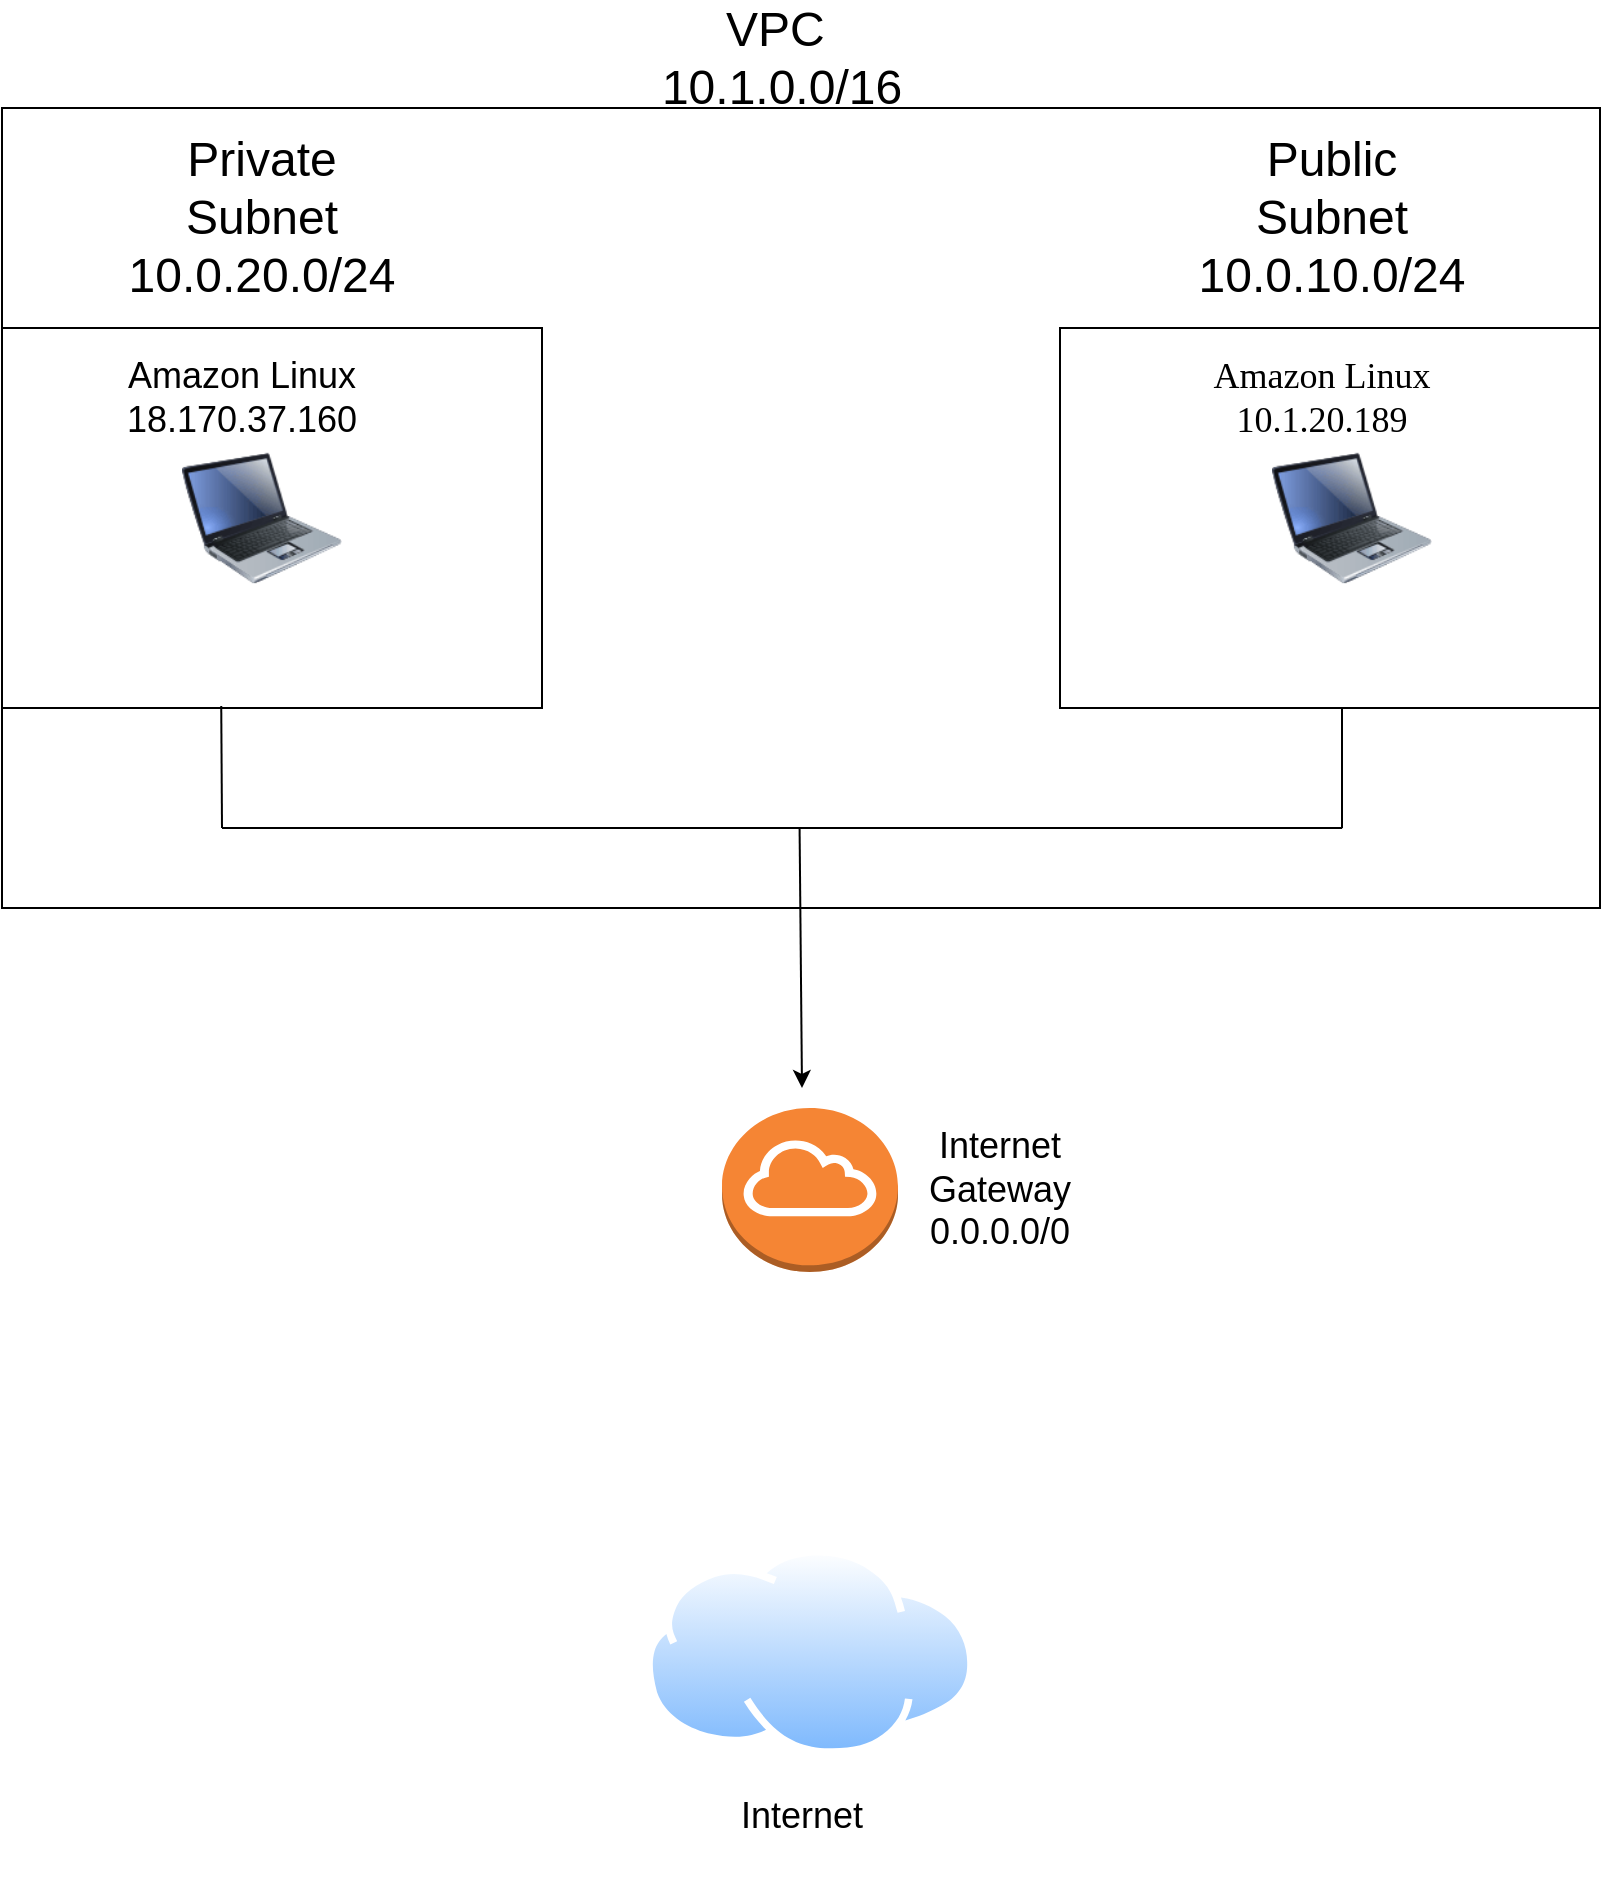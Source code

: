 <mxfile version="24.2.2" type="device">
  <diagram name="Página-1" id="uX4gqMh4QSxkNcRyJzqC">
    <mxGraphModel dx="2391" dy="2338" grid="1" gridSize="10" guides="1" tooltips="1" connect="1" arrows="1" fold="1" page="1" pageScale="1" pageWidth="827" pageHeight="1169" math="0" shadow="0">
      <root>
        <mxCell id="0" />
        <mxCell id="1" parent="0" />
        <mxCell id="2nZgwyUqxwWLBiaRlmAk-6" value="" style="rounded=0;whiteSpace=wrap;html=1;" vertex="1" parent="1">
          <mxGeometry x="10" y="-90" width="799" height="400" as="geometry" />
        </mxCell>
        <mxCell id="2nZgwyUqxwWLBiaRlmAk-7" value="&lt;span style=&quot;font-size: 24px;&quot;&gt;VPC&amp;nbsp;&lt;/span&gt;&lt;div&gt;&lt;span style=&quot;font-size: 24px;&quot;&gt;10.1.0.0/16&lt;/span&gt;&lt;/div&gt;" style="text;strokeColor=none;align=center;fillColor=none;html=1;verticalAlign=middle;whiteSpace=wrap;rounded=0;" vertex="1" parent="1">
          <mxGeometry x="370" y="-130" width="60" height="30" as="geometry" />
        </mxCell>
        <mxCell id="2nZgwyUqxwWLBiaRlmAk-9" value="" style="rounded=0;whiteSpace=wrap;html=1;" vertex="1" parent="1">
          <mxGeometry x="10" y="20" width="270" height="190" as="geometry" />
        </mxCell>
        <mxCell id="2nZgwyUqxwWLBiaRlmAk-11" value="" style="rounded=0;whiteSpace=wrap;html=1;" vertex="1" parent="1">
          <mxGeometry x="539" y="20" width="270" height="190" as="geometry" />
        </mxCell>
        <mxCell id="2nZgwyUqxwWLBiaRlmAk-12" value="&lt;font style=&quot;font-size: 24px;&quot;&gt;Public Subnet&lt;/font&gt;&lt;div&gt;&lt;font style=&quot;font-size: 24px;&quot;&gt;10.0.10.0/24&lt;/font&gt;&lt;/div&gt;" style="text;strokeColor=none;align=center;fillColor=none;html=1;verticalAlign=middle;whiteSpace=wrap;rounded=0;" vertex="1" parent="1">
          <mxGeometry x="645" y="-50" width="60" height="30" as="geometry" />
        </mxCell>
        <mxCell id="2nZgwyUqxwWLBiaRlmAk-13" value="&lt;font style=&quot;font-size: 24px;&quot;&gt;Private Subnet&lt;/font&gt;&lt;div&gt;&lt;font style=&quot;font-size: 24px;&quot;&gt;10.0.20.0/24&lt;/font&gt;&lt;/div&gt;" style="text;strokeColor=none;align=center;fillColor=none;html=1;verticalAlign=middle;whiteSpace=wrap;rounded=0;" vertex="1" parent="1">
          <mxGeometry x="110" y="-50" width="60" height="30" as="geometry" />
        </mxCell>
        <mxCell id="2nZgwyUqxwWLBiaRlmAk-14" value="" style="image;html=1;image=img/lib/clip_art/computers/Laptop_128x128.png" vertex="1" parent="1">
          <mxGeometry x="100" y="75" width="80" height="80" as="geometry" />
        </mxCell>
        <mxCell id="2nZgwyUqxwWLBiaRlmAk-15" value="" style="image;html=1;image=img/lib/clip_art/computers/Laptop_128x128.png" vertex="1" parent="1">
          <mxGeometry x="627" y="70" width="96" height="80" as="geometry" />
        </mxCell>
        <mxCell id="2nZgwyUqxwWLBiaRlmAk-16" value="&lt;font style=&quot;font-size: 18px;&quot;&gt;Amazon Linux&lt;/font&gt;" style="text;strokeColor=none;align=center;fillColor=none;html=1;verticalAlign=middle;whiteSpace=wrap;rounded=0;" vertex="1" parent="1">
          <mxGeometry x="640" y="40" width="60" height="30" as="geometry" />
        </mxCell>
        <mxCell id="2nZgwyUqxwWLBiaRlmAk-17" value="&lt;font style=&quot;font-size: 18px;&quot;&gt;Amazon Linux&lt;/font&gt;&lt;div&gt;&lt;font style=&quot;font-size: 18px;&quot;&gt;18.170.37.160&lt;/font&gt;&lt;/div&gt;" style="text;strokeColor=none;align=center;fillColor=none;html=1;verticalAlign=middle;whiteSpace=wrap;rounded=0;" vertex="1" parent="1">
          <mxGeometry x="100" y="40" width="60" height="30" as="geometry" />
        </mxCell>
        <mxCell id="2nZgwyUqxwWLBiaRlmAk-18" value="" style="outlineConnect=0;dashed=0;verticalLabelPosition=bottom;verticalAlign=top;align=center;html=1;shape=mxgraph.aws3.internet_gateway;fillColor=#F58534;gradientColor=none;" vertex="1" parent="1">
          <mxGeometry x="370" y="410" width="88" height="82" as="geometry" />
        </mxCell>
        <mxCell id="2nZgwyUqxwWLBiaRlmAk-19" value="" style="rounded=0;whiteSpace=wrap;html=1;" vertex="1" parent="1">
          <mxGeometry x="539" y="20" width="270" height="190" as="geometry" />
        </mxCell>
        <mxCell id="2nZgwyUqxwWLBiaRlmAk-20" value="" style="endArrow=none;html=1;rounded=0;entryX=0.5;entryY=1;entryDx=0;entryDy=0;" edge="1" parent="1">
          <mxGeometry width="50" height="50" relative="1" as="geometry">
            <mxPoint x="680" y="270" as="sourcePoint" />
            <mxPoint x="680" y="210" as="targetPoint" />
          </mxGeometry>
        </mxCell>
        <mxCell id="2nZgwyUqxwWLBiaRlmAk-22" value="" style="endArrow=none;html=1;rounded=0;exitX=0.488;exitY=0.9;exitDx=0;exitDy=0;exitPerimeter=0;" edge="1" parent="1">
          <mxGeometry width="50" height="50" relative="1" as="geometry">
            <mxPoint x="410.002" y="270" as="sourcePoint" />
            <mxPoint x="680.09" y="270" as="targetPoint" />
          </mxGeometry>
        </mxCell>
        <mxCell id="2nZgwyUqxwWLBiaRlmAk-23" value="" style="endArrow=classic;html=1;rounded=0;" edge="1" parent="1">
          <mxGeometry width="50" height="50" relative="1" as="geometry">
            <mxPoint x="408.79" y="270" as="sourcePoint" />
            <mxPoint x="410" y="400" as="targetPoint" />
          </mxGeometry>
        </mxCell>
        <mxCell id="2nZgwyUqxwWLBiaRlmAk-25" value="" style="endArrow=none;html=1;rounded=0;entryX=0.406;entryY=0.995;entryDx=0;entryDy=0;entryPerimeter=0;" edge="1" parent="1" target="2nZgwyUqxwWLBiaRlmAk-9">
          <mxGeometry width="50" height="50" relative="1" as="geometry">
            <mxPoint x="120" y="270" as="sourcePoint" />
            <mxPoint x="170" y="400" as="targetPoint" />
          </mxGeometry>
        </mxCell>
        <mxCell id="2nZgwyUqxwWLBiaRlmAk-26" value="" style="endArrow=none;html=1;rounded=0;" edge="1" parent="1">
          <mxGeometry width="50" height="50" relative="1" as="geometry">
            <mxPoint x="120" y="270" as="sourcePoint" />
            <mxPoint x="410" y="270" as="targetPoint" />
          </mxGeometry>
        </mxCell>
        <mxCell id="2nZgwyUqxwWLBiaRlmAk-27" value="&lt;font style=&quot;font-size: 18px;&quot;&gt;Internet Gateway&lt;/font&gt;&lt;div&gt;&lt;font style=&quot;font-size: 18px;&quot;&gt;0.0.0.0/0&lt;/font&gt;&lt;/div&gt;" style="text;strokeColor=none;align=center;fillColor=none;html=1;verticalAlign=middle;whiteSpace=wrap;rounded=0;" vertex="1" parent="1">
          <mxGeometry x="479" y="436" width="60" height="30" as="geometry" />
        </mxCell>
        <mxCell id="2nZgwyUqxwWLBiaRlmAk-28" value="" style="image;aspect=fixed;perimeter=ellipsePerimeter;html=1;align=center;shadow=0;dashed=0;spacingTop=3;image=img/lib/active_directory/internet_cloud.svg;" vertex="1" parent="1">
          <mxGeometry x="331.5" y="630" width="165" height="103.95" as="geometry" />
        </mxCell>
        <mxCell id="2nZgwyUqxwWLBiaRlmAk-29" value="&lt;font style=&quot;font-size: 18px;&quot;&gt;Internet&lt;/font&gt;&lt;div&gt;&lt;font style=&quot;font-size: 18px;&quot;&gt;&lt;br&gt;&lt;/font&gt;&lt;/div&gt;" style="text;strokeColor=none;align=center;fillColor=none;html=1;verticalAlign=middle;whiteSpace=wrap;rounded=0;" vertex="1" parent="1">
          <mxGeometry x="379.5" y="760" width="60" height="30" as="geometry" />
        </mxCell>
        <mxCell id="2nZgwyUqxwWLBiaRlmAk-31" value="" style="image;html=1;image=img/lib/clip_art/computers/Laptop_128x128.png" vertex="1" parent="1">
          <mxGeometry x="645" y="75" width="80" height="80" as="geometry" />
        </mxCell>
        <mxCell id="2nZgwyUqxwWLBiaRlmAk-32" value="&lt;span style=&quot;font-family: &amp;quot;Times New Roman&amp;quot;; text-align: start; white-space: pre;&quot;&gt;&lt;font style=&quot;font-size: 18px;&quot;&gt;Amazon Linux&lt;/font&gt;&lt;/span&gt;&lt;div&gt;&lt;span style=&quot;font-family: &amp;quot;Times New Roman&amp;quot;; text-align: start; white-space: pre;&quot;&gt;&lt;font style=&quot;font-size: 18px;&quot;&gt;10.1.20.189&lt;/font&gt;&lt;/span&gt;&lt;/div&gt;" style="text;strokeColor=none;align=center;fillColor=none;html=1;verticalAlign=middle;whiteSpace=wrap;rounded=0;" vertex="1" parent="1">
          <mxGeometry x="630" y="35" width="80" height="40" as="geometry" />
        </mxCell>
      </root>
    </mxGraphModel>
  </diagram>
</mxfile>
